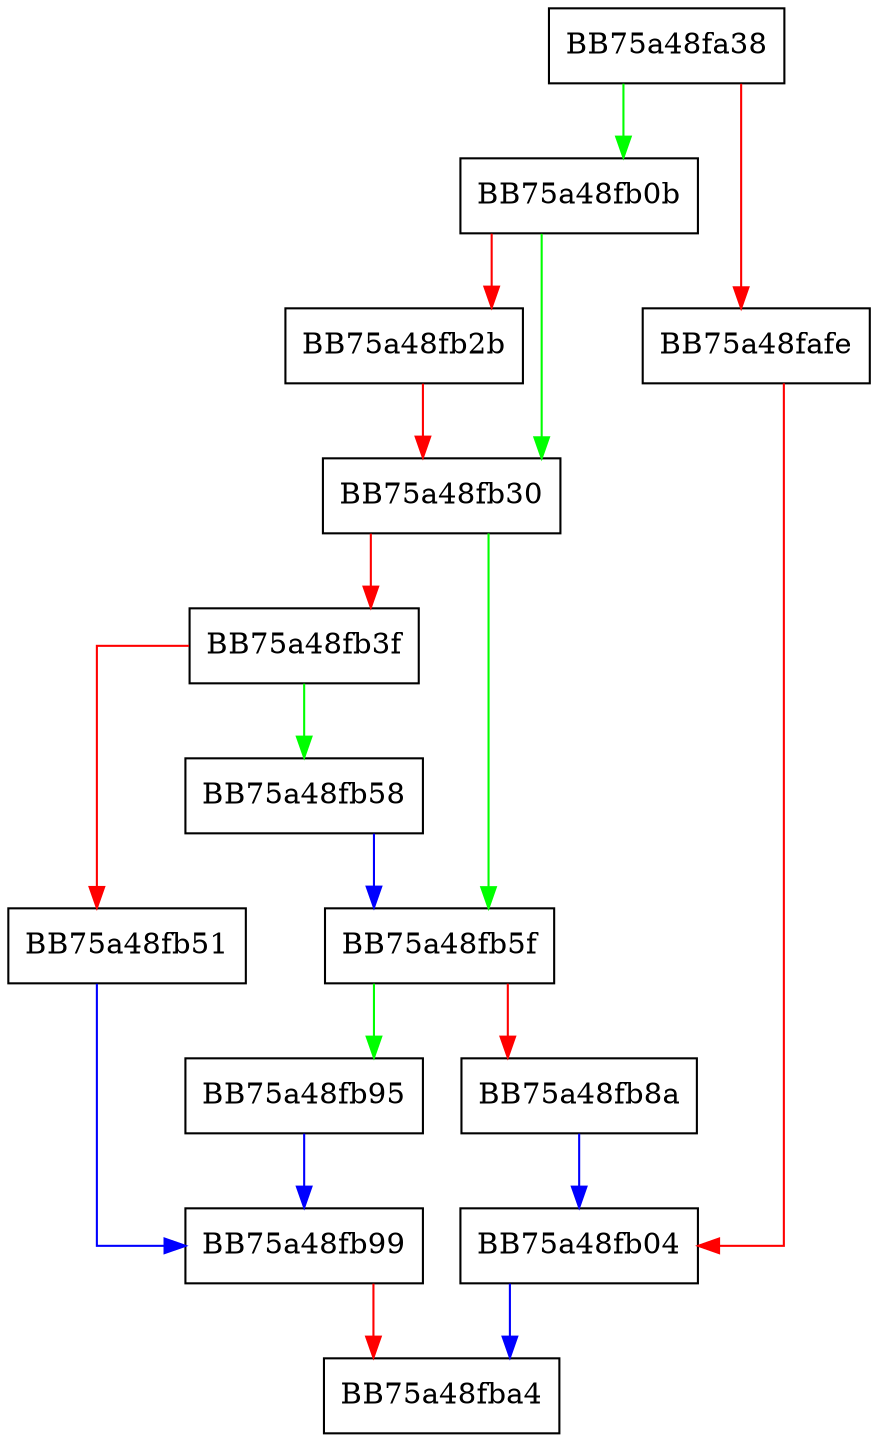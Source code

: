 digraph init_brute {
  node [shape="box"];
  graph [splines=ortho];
  BB75a48fa38 -> BB75a48fb0b [color="green"];
  BB75a48fa38 -> BB75a48fafe [color="red"];
  BB75a48fafe -> BB75a48fb04 [color="red"];
  BB75a48fb04 -> BB75a48fba4 [color="blue"];
  BB75a48fb0b -> BB75a48fb30 [color="green"];
  BB75a48fb0b -> BB75a48fb2b [color="red"];
  BB75a48fb2b -> BB75a48fb30 [color="red"];
  BB75a48fb30 -> BB75a48fb5f [color="green"];
  BB75a48fb30 -> BB75a48fb3f [color="red"];
  BB75a48fb3f -> BB75a48fb58 [color="green"];
  BB75a48fb3f -> BB75a48fb51 [color="red"];
  BB75a48fb51 -> BB75a48fb99 [color="blue"];
  BB75a48fb58 -> BB75a48fb5f [color="blue"];
  BB75a48fb5f -> BB75a48fb95 [color="green"];
  BB75a48fb5f -> BB75a48fb8a [color="red"];
  BB75a48fb8a -> BB75a48fb04 [color="blue"];
  BB75a48fb95 -> BB75a48fb99 [color="blue"];
  BB75a48fb99 -> BB75a48fba4 [color="red"];
}